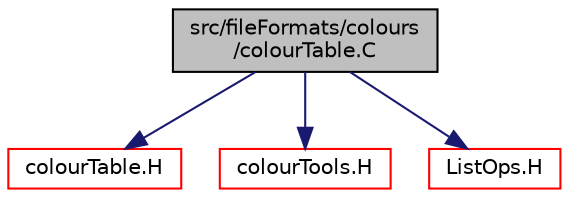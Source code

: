digraph "src/fileFormats/colours/colourTable.C"
{
  bgcolor="transparent";
  edge [fontname="Helvetica",fontsize="10",labelfontname="Helvetica",labelfontsize="10"];
  node [fontname="Helvetica",fontsize="10",shape=record];
  Node1 [label="src/fileFormats/colours\l/colourTable.C",height=0.2,width=0.4,color="black", fillcolor="grey75", style="filled" fontcolor="black"];
  Node1 -> Node2 [color="midnightblue",fontsize="10",style="solid",fontname="Helvetica"];
  Node2 [label="colourTable.H",height=0.2,width=0.4,color="red",URL="$colourTable_8H.html"];
  Node1 -> Node3 [color="midnightblue",fontsize="10",style="solid",fontname="Helvetica"];
  Node3 [label="colourTools.H",height=0.2,width=0.4,color="red",URL="$colourTools_8H.html"];
  Node1 -> Node4 [color="midnightblue",fontsize="10",style="solid",fontname="Helvetica"];
  Node4 [label="ListOps.H",height=0.2,width=0.4,color="red",URL="$ListOps_8H.html",tooltip="Various functions to operate on Lists. "];
}
